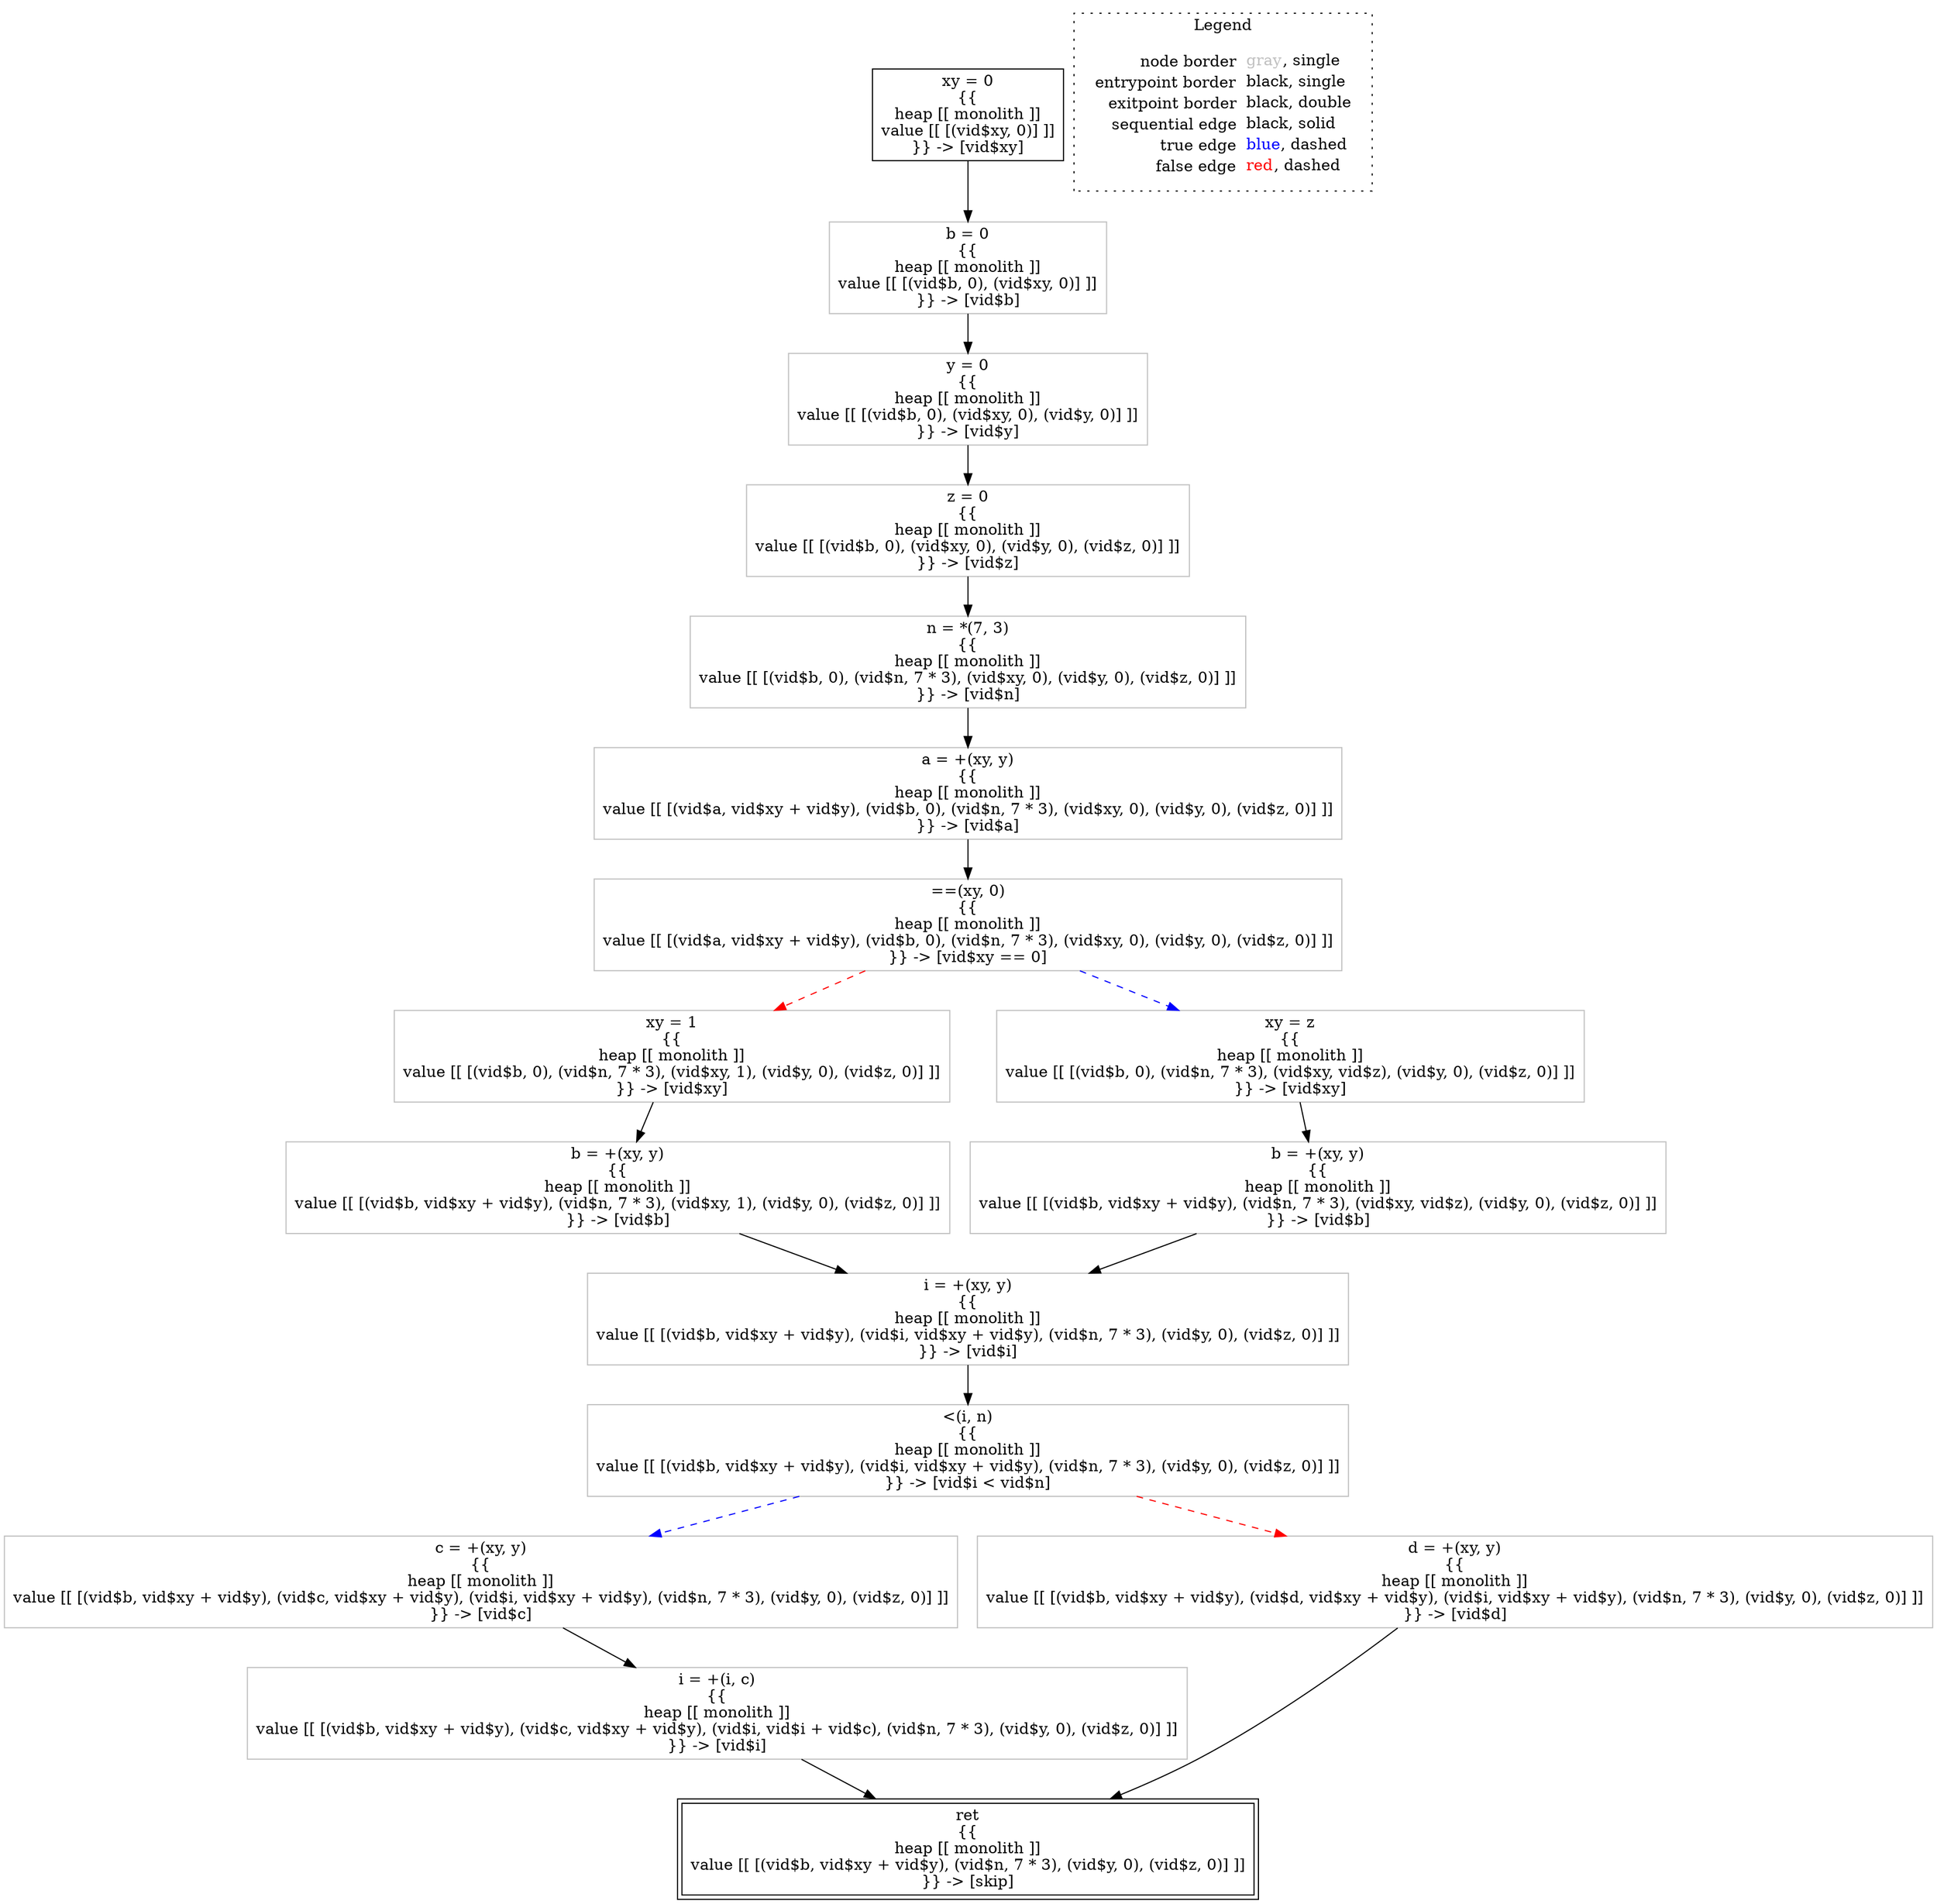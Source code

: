 digraph {
	"node0" [shape="rect",color="black",label=<xy = 0<BR/>{{<BR/>heap [[ monolith ]]<BR/>value [[ [(vid$xy, 0)] ]]<BR/>}} -&gt; [vid$xy]>];
	"node1" [shape="rect",color="gray",label=<b = +(xy, y)<BR/>{{<BR/>heap [[ monolith ]]<BR/>value [[ [(vid$b, vid$xy + vid$y), (vid$n, 7 * 3), (vid$xy, vid$z), (vid$y, 0), (vid$z, 0)] ]]<BR/>}} -&gt; [vid$b]>];
	"node2" [shape="rect",color="gray",label=<i = +(i, c)<BR/>{{<BR/>heap [[ monolith ]]<BR/>value [[ [(vid$b, vid$xy + vid$y), (vid$c, vid$xy + vid$y), (vid$i, vid$i + vid$c), (vid$n, 7 * 3), (vid$y, 0), (vid$z, 0)] ]]<BR/>}} -&gt; [vid$i]>];
	"node3" [shape="rect",color="gray",label=<i = +(xy, y)<BR/>{{<BR/>heap [[ monolith ]]<BR/>value [[ [(vid$b, vid$xy + vid$y), (vid$i, vid$xy + vid$y), (vid$n, 7 * 3), (vid$y, 0), (vid$z, 0)] ]]<BR/>}} -&gt; [vid$i]>];
	"node4" [shape="rect",color="gray",label=<c = +(xy, y)<BR/>{{<BR/>heap [[ monolith ]]<BR/>value [[ [(vid$b, vid$xy + vid$y), (vid$c, vid$xy + vid$y), (vid$i, vid$xy + vid$y), (vid$n, 7 * 3), (vid$y, 0), (vid$z, 0)] ]]<BR/>}} -&gt; [vid$c]>];
	"node5" [shape="rect",color="gray",label=<b = 0<BR/>{{<BR/>heap [[ monolith ]]<BR/>value [[ [(vid$b, 0), (vid$xy, 0)] ]]<BR/>}} -&gt; [vid$b]>];
	"node6" [shape="rect",color="gray",label=<y = 0<BR/>{{<BR/>heap [[ monolith ]]<BR/>value [[ [(vid$b, 0), (vid$xy, 0), (vid$y, 0)] ]]<BR/>}} -&gt; [vid$y]>];
	"node7" [shape="rect",color="gray",label=<xy = 1<BR/>{{<BR/>heap [[ monolith ]]<BR/>value [[ [(vid$b, 0), (vid$n, 7 * 3), (vid$xy, 1), (vid$y, 0), (vid$z, 0)] ]]<BR/>}} -&gt; [vid$xy]>];
	"node8" [shape="rect",color="gray",label=<xy = z<BR/>{{<BR/>heap [[ monolith ]]<BR/>value [[ [(vid$b, 0), (vid$n, 7 * 3), (vid$xy, vid$z), (vid$y, 0), (vid$z, 0)] ]]<BR/>}} -&gt; [vid$xy]>];
	"node9" [shape="rect",color="black",peripheries="2",label=<ret<BR/>{{<BR/>heap [[ monolith ]]<BR/>value [[ [(vid$b, vid$xy + vid$y), (vid$n, 7 * 3), (vid$y, 0), (vid$z, 0)] ]]<BR/>}} -&gt; [skip]>];
	"node10" [shape="rect",color="gray",label=<b = +(xy, y)<BR/>{{<BR/>heap [[ monolith ]]<BR/>value [[ [(vid$b, vid$xy + vid$y), (vid$n, 7 * 3), (vid$xy, 1), (vid$y, 0), (vid$z, 0)] ]]<BR/>}} -&gt; [vid$b]>];
	"node11" [shape="rect",color="gray",label=<d = +(xy, y)<BR/>{{<BR/>heap [[ monolith ]]<BR/>value [[ [(vid$b, vid$xy + vid$y), (vid$d, vid$xy + vid$y), (vid$i, vid$xy + vid$y), (vid$n, 7 * 3), (vid$y, 0), (vid$z, 0)] ]]<BR/>}} -&gt; [vid$d]>];
	"node12" [shape="rect",color="gray",label=<z = 0<BR/>{{<BR/>heap [[ monolith ]]<BR/>value [[ [(vid$b, 0), (vid$xy, 0), (vid$y, 0), (vid$z, 0)] ]]<BR/>}} -&gt; [vid$z]>];
	"node13" [shape="rect",color="gray",label=<a = +(xy, y)<BR/>{{<BR/>heap [[ monolith ]]<BR/>value [[ [(vid$a, vid$xy + vid$y), (vid$b, 0), (vid$n, 7 * 3), (vid$xy, 0), (vid$y, 0), (vid$z, 0)] ]]<BR/>}} -&gt; [vid$a]>];
	"node14" [shape="rect",color="gray",label=<n = *(7, 3)<BR/>{{<BR/>heap [[ monolith ]]<BR/>value [[ [(vid$b, 0), (vid$n, 7 * 3), (vid$xy, 0), (vid$y, 0), (vid$z, 0)] ]]<BR/>}} -&gt; [vid$n]>];
	"node15" [shape="rect",color="gray",label=<==(xy, 0)<BR/>{{<BR/>heap [[ monolith ]]<BR/>value [[ [(vid$a, vid$xy + vid$y), (vid$b, 0), (vid$n, 7 * 3), (vid$xy, 0), (vid$y, 0), (vid$z, 0)] ]]<BR/>}} -&gt; [vid$xy == 0]>];
	"node16" [shape="rect",color="gray",label=<&lt;(i, n)<BR/>{{<BR/>heap [[ monolith ]]<BR/>value [[ [(vid$b, vid$xy + vid$y), (vid$i, vid$xy + vid$y), (vid$n, 7 * 3), (vid$y, 0), (vid$z, 0)] ]]<BR/>}} -&gt; [vid$i &lt; vid$n]>];
	"node1" -> "node3" [color="black"];
	"node2" -> "node9" [color="black"];
	"node3" -> "node16" [color="black"];
	"node4" -> "node2" [color="black"];
	"node5" -> "node6" [color="black"];
	"node6" -> "node12" [color="black"];
	"node7" -> "node10" [color="black"];
	"node8" -> "node1" [color="black"];
	"node10" -> "node3" [color="black"];
	"node11" -> "node9" [color="black"];
	"node0" -> "node5" [color="black"];
	"node12" -> "node14" [color="black"];
	"node13" -> "node15" [color="black"];
	"node14" -> "node13" [color="black"];
	"node15" -> "node8" [color="blue",style="dashed"];
	"node15" -> "node7" [color="red",style="dashed"];
	"node16" -> "node11" [color="red",style="dashed"];
	"node16" -> "node4" [color="blue",style="dashed"];
subgraph cluster_legend {
	label="Legend";
	style=dotted;
	node [shape=plaintext];
	"legend" [label=<<table border="0" cellpadding="2" cellspacing="0" cellborder="0"><tr><td align="right">node border&nbsp;</td><td align="left"><font color="gray">gray</font>, single</td></tr><tr><td align="right">entrypoint border&nbsp;</td><td align="left"><font color="black">black</font>, single</td></tr><tr><td align="right">exitpoint border&nbsp;</td><td align="left"><font color="black">black</font>, double</td></tr><tr><td align="right">sequential edge&nbsp;</td><td align="left"><font color="black">black</font>, solid</td></tr><tr><td align="right">true edge&nbsp;</td><td align="left"><font color="blue">blue</font>, dashed</td></tr><tr><td align="right">false edge&nbsp;</td><td align="left"><font color="red">red</font>, dashed</td></tr></table>>];
}

}
